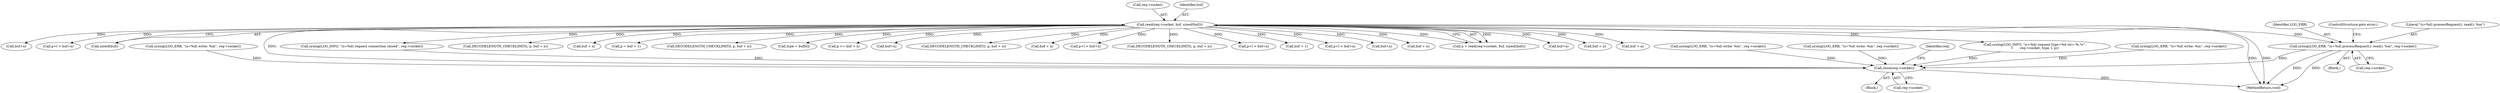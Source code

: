digraph "0_miniupnp_b238cade9a173c6f751a34acf8ccff838a62aa47@API" {
"1000166" [label="(Call,syslog(LOG_ERR, \"(s=%d) processRequest(): read(): %m\", req->socket))"];
"1000141" [label="(Call,read(req->socket, buf, sizeof(buf)))"];
"1001125" [label="(Call,close(req->socket))"];
"1000166" [label="(Call,syslog(LOG_ERR, \"(s=%d) processRequest(): read(): %m\", req->socket))"];
"1001092" [label="(Call,syslog(LOG_ERR, \"(s=%d) write: %m\", req->socket))"];
"1000839" [label="(Call,buf+n)"];
"1000768" [label="(Call,p+l > buf+n)"];
"1000116" [label="(Block,)"];
"1000146" [label="(Call,sizeof(buf))"];
"1001125" [label="(Call,close(req->socket))"];
"1000895" [label="(Call,DECODELENGTH_CHECKLIMIT(l, p, buf + n))"];
"1000142" [label="(Call,req->socket)"];
"1000753" [label="(Call,buf + n)"];
"1001061" [label="(Call,syslog(LOG_ERR, \"(s=%d) write: %m\", req->socket))"];
"1000194" [label="(Call,p = buf + 1)"];
"1000199" [label="(Call,DECODELENGTH_CHECKLIMIT(l, p, buf + n))"];
"1000169" [label="(Call,req->socket)"];
"1000189" [label="(Call,type = buf[0])"];
"1000751" [label="(Call,p >= buf + n)"];
"1000772" [label="(Call,buf+n)"];
"1001126" [label="(Call,req->socket)"];
"1000828" [label="(Call,DECODELENGTH_CHECKLIMIT(l, p, buf + n))"];
"1000168" [label="(Literal,\"(s=%d) processRequest(): read(): %m\")"];
"1000831" [label="(Call,buf + n)"];
"1000835" [label="(Call,p+l > buf+n)"];
"1000761" [label="(Call,DECODELENGTH_CHECKLIMIT(l, p, buf + n))"];
"1000167" [label="(Identifier,LOG_ERR)"];
"1000902" [label="(Call,p+l > buf+n)"];
"1000196" [label="(Call,buf + 1)"];
"1000206" [label="(Call,p+l > buf+n)"];
"1000210" [label="(Call,buf+n)"];
"1000289" [label="(Call,syslog(LOG_ERR, \"(s=%d) write: %m\", req->socket))"];
"1000898" [label="(Call,buf + n)"];
"1000178" [label="(Call,syslog(LOG_INFO, \"(s=%d) request connection closed\", req->socket))"];
"1000172" [label="(ControlStructure,goto error;)"];
"1000141" [label="(Call,read(req->socket, buf, sizeof(buf)))"];
"1001136" [label="(MethodReturn,void)"];
"1001131" [label="(Identifier,req)"];
"1000145" [label="(Identifier,buf)"];
"1000152" [label="(Block,)"];
"1000139" [label="(Call,n = read(req->socket, buf, sizeof(buf)))"];
"1000244" [label="(Call,syslog(LOG_INFO, \"(s=%d) request type=%d str='%.*s'\",\n\t       req->socket, type, l, p))"];
"1000906" [label="(Call,buf+n)"];
"1000764" [label="(Call,buf + n)"];
"1000202" [label="(Call,buf + n)"];
"1000680" [label="(Call,syslog(LOG_ERR, \"(s=%d) write: %m\", req->socket))"];
"1000166" -> "1000152"  [label="AST: "];
"1000166" -> "1000169"  [label="CFG: "];
"1000167" -> "1000166"  [label="AST: "];
"1000168" -> "1000166"  [label="AST: "];
"1000169" -> "1000166"  [label="AST: "];
"1000172" -> "1000166"  [label="CFG: "];
"1000166" -> "1001136"  [label="DDG: "];
"1000166" -> "1001136"  [label="DDG: "];
"1000141" -> "1000166"  [label="DDG: "];
"1000166" -> "1001125"  [label="DDG: "];
"1000141" -> "1000139"  [label="AST: "];
"1000141" -> "1000146"  [label="CFG: "];
"1000142" -> "1000141"  [label="AST: "];
"1000145" -> "1000141"  [label="AST: "];
"1000146" -> "1000141"  [label="AST: "];
"1000139" -> "1000141"  [label="CFG: "];
"1000141" -> "1001136"  [label="DDG: "];
"1000141" -> "1001136"  [label="DDG: "];
"1000141" -> "1000139"  [label="DDG: "];
"1000141" -> "1000139"  [label="DDG: "];
"1000141" -> "1000178"  [label="DDG: "];
"1000141" -> "1000189"  [label="DDG: "];
"1000141" -> "1000194"  [label="DDG: "];
"1000141" -> "1000196"  [label="DDG: "];
"1000141" -> "1000199"  [label="DDG: "];
"1000141" -> "1000202"  [label="DDG: "];
"1000141" -> "1000206"  [label="DDG: "];
"1000141" -> "1000210"  [label="DDG: "];
"1000141" -> "1000244"  [label="DDG: "];
"1000141" -> "1000751"  [label="DDG: "];
"1000141" -> "1000753"  [label="DDG: "];
"1000141" -> "1000761"  [label="DDG: "];
"1000141" -> "1000764"  [label="DDG: "];
"1000141" -> "1000768"  [label="DDG: "];
"1000141" -> "1000772"  [label="DDG: "];
"1000141" -> "1000828"  [label="DDG: "];
"1000141" -> "1000831"  [label="DDG: "];
"1000141" -> "1000835"  [label="DDG: "];
"1000141" -> "1000839"  [label="DDG: "];
"1000141" -> "1000895"  [label="DDG: "];
"1000141" -> "1000898"  [label="DDG: "];
"1000141" -> "1000902"  [label="DDG: "];
"1000141" -> "1000906"  [label="DDG: "];
"1000141" -> "1001125"  [label="DDG: "];
"1001125" -> "1000116"  [label="AST: "];
"1001125" -> "1001126"  [label="CFG: "];
"1001126" -> "1001125"  [label="AST: "];
"1001131" -> "1001125"  [label="CFG: "];
"1001125" -> "1001136"  [label="DDG: "];
"1000289" -> "1001125"  [label="DDG: "];
"1000680" -> "1001125"  [label="DDG: "];
"1000244" -> "1001125"  [label="DDG: "];
"1001092" -> "1001125"  [label="DDG: "];
"1000178" -> "1001125"  [label="DDG: "];
"1001061" -> "1001125"  [label="DDG: "];
}
